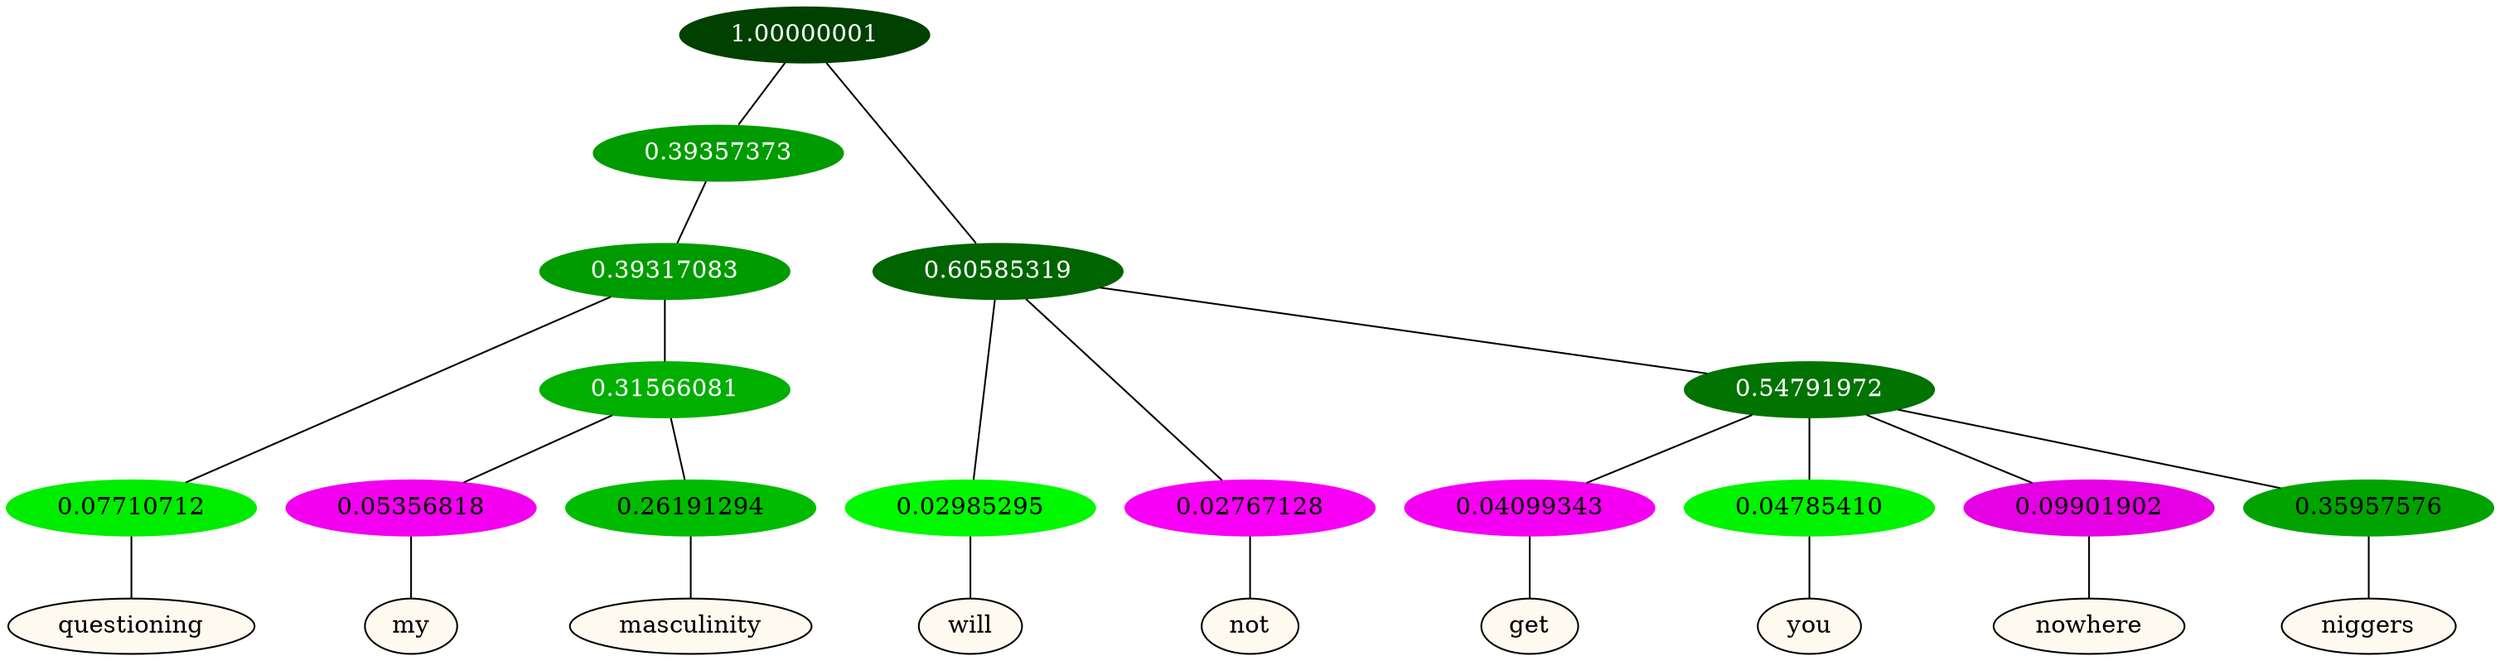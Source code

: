 graph {
	node [format=png height=0.15 nodesep=0.001 ordering=out overlap=prism overlap_scaling=0.01 ranksep=0.001 ratio=0.2 style=filled width=0.15]
	{
		rank=same
		a_w_7 [label=questioning color=black fillcolor=floralwhite style="filled,solid"]
		a_w_13 [label=my color=black fillcolor=floralwhite style="filled,solid"]
		a_w_14 [label=masculinity color=black fillcolor=floralwhite style="filled,solid"]
		a_w_4 [label=will color=black fillcolor=floralwhite style="filled,solid"]
		a_w_5 [label=not color=black fillcolor=floralwhite style="filled,solid"]
		a_w_9 [label=get color=black fillcolor=floralwhite style="filled,solid"]
		a_w_10 [label=you color=black fillcolor=floralwhite style="filled,solid"]
		a_w_11 [label=nowhere color=black fillcolor=floralwhite style="filled,solid"]
		a_w_12 [label=niggers color=black fillcolor=floralwhite style="filled,solid"]
	}
	a_n_7 -- a_w_7
	a_n_13 -- a_w_13
	a_n_14 -- a_w_14
	a_n_4 -- a_w_4
	a_n_5 -- a_w_5
	a_n_9 -- a_w_9
	a_n_10 -- a_w_10
	a_n_11 -- a_w_11
	a_n_12 -- a_w_12
	{
		rank=same
		a_n_7 [label=0.07710712 color="0.334 1.000 0.923" fontcolor=black]
		a_n_13 [label=0.05356818 color="0.835 1.000 0.946" fontcolor=black]
		a_n_14 [label=0.26191294 color="0.334 1.000 0.738" fontcolor=black]
		a_n_4 [label=0.02985295 color="0.334 1.000 0.970" fontcolor=black]
		a_n_5 [label=0.02767128 color="0.835 1.000 0.972" fontcolor=black]
		a_n_9 [label=0.04099343 color="0.835 1.000 0.959" fontcolor=black]
		a_n_10 [label=0.04785410 color="0.334 1.000 0.952" fontcolor=black]
		a_n_11 [label=0.09901902 color="0.835 1.000 0.901" fontcolor=black]
		a_n_12 [label=0.35957576 color="0.334 1.000 0.640" fontcolor=black]
	}
	a_n_0 [label=1.00000001 color="0.334 1.000 0.250" fontcolor=grey99]
	a_n_1 [label=0.39357373 color="0.334 1.000 0.606" fontcolor=grey99]
	a_n_0 -- a_n_1
	a_n_2 [label=0.60585319 color="0.334 1.000 0.394" fontcolor=grey99]
	a_n_0 -- a_n_2
	a_n_3 [label=0.39317083 color="0.334 1.000 0.607" fontcolor=grey99]
	a_n_1 -- a_n_3
	a_n_2 -- a_n_4
	a_n_2 -- a_n_5
	a_n_6 [label=0.54791972 color="0.334 1.000 0.452" fontcolor=grey99]
	a_n_2 -- a_n_6
	a_n_3 -- a_n_7
	a_n_8 [label=0.31566081 color="0.334 1.000 0.684" fontcolor=grey99]
	a_n_3 -- a_n_8
	a_n_6 -- a_n_9
	a_n_6 -- a_n_10
	a_n_6 -- a_n_11
	a_n_6 -- a_n_12
	a_n_8 -- a_n_13
	a_n_8 -- a_n_14
}
